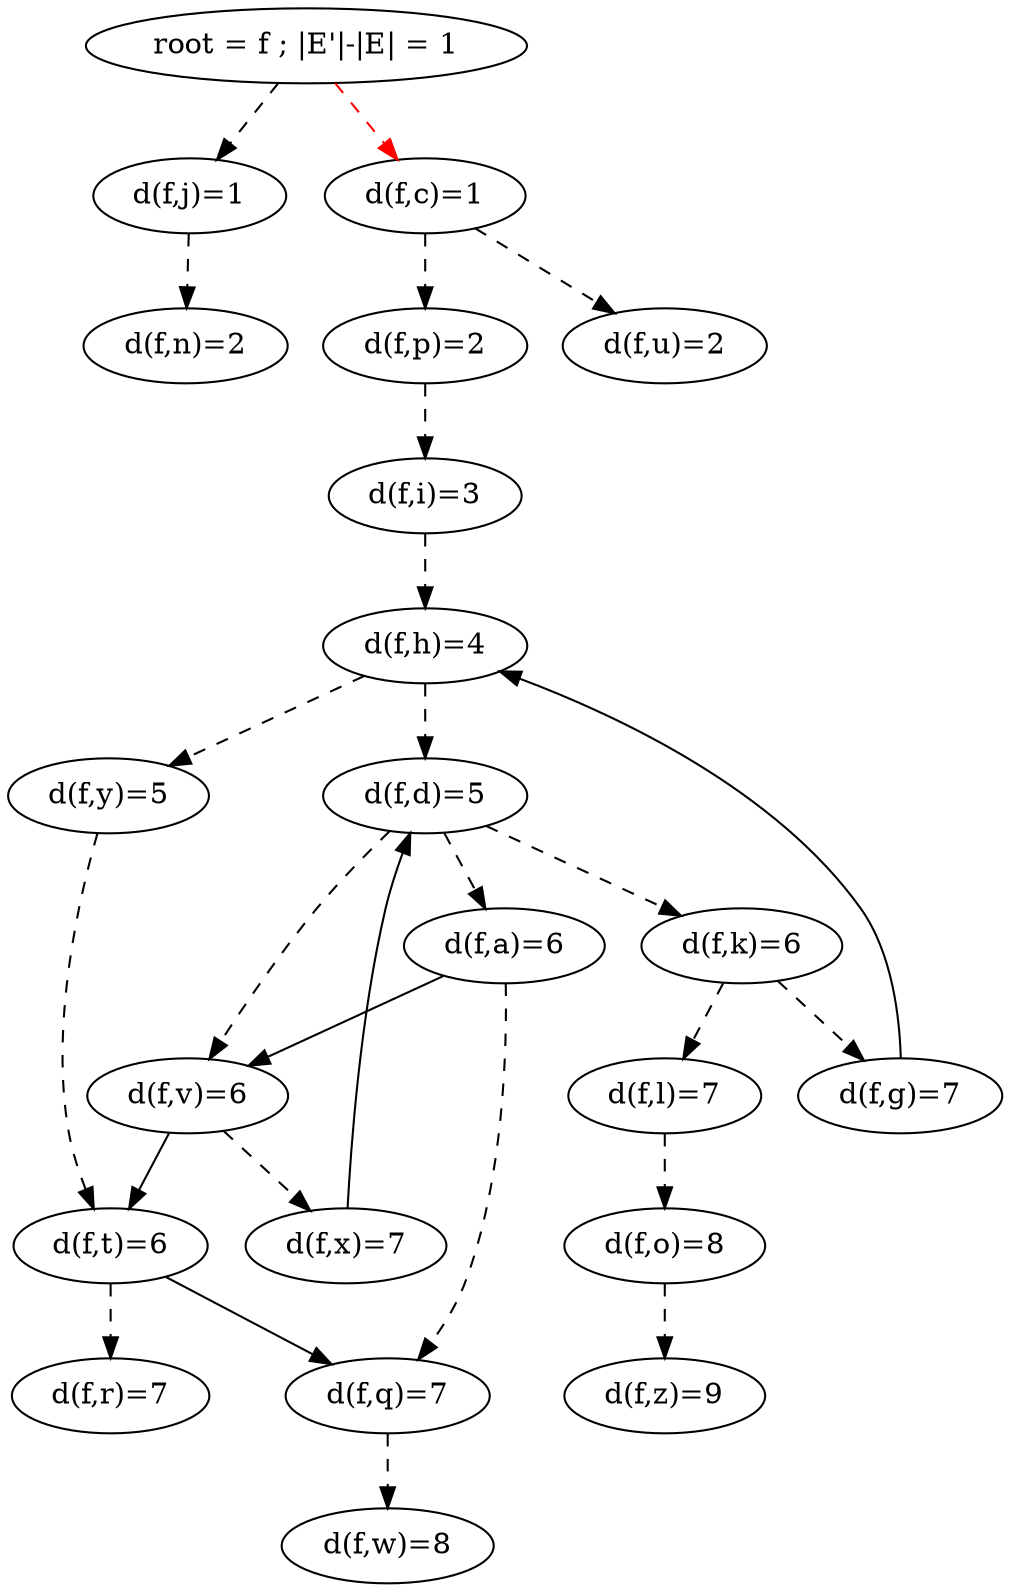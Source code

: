 digraph grafo_output { f [label="root = f ; |E'|-|E| = 1"];
f->j [style=dashed];
j [label="d(f,j)=1"]; 
f->c [style=dashed, color=red];
c [label="d(f,c)=1"]; 
j->n [style=dashed];
n [label="d(f,n)=2"]; 
c->u [style=dashed];
u [label="d(f,u)=2"]; 
c->p [style=dashed];
p [label="d(f,p)=2"]; 
p->i [style=dashed];
i [label="d(f,i)=3"]; 
i->h [style=dashed];
h [label="d(f,h)=4"]; 
h->d [style=dashed];
d [label="d(f,d)=5"]; 
h->y [style=dashed];
y [label="d(f,y)=5"]; 
d->v [style=dashed];
v [label="d(f,v)=6"]; 
d->a [style=dashed];
a [label="d(f,a)=6"]; 
d->k [style=dashed];
k [label="d(f,k)=6"]; 
y->t [style=dashed];
t [label="d(f,t)=6"]; 
v->t;
v->x [style=dashed];
x [label="d(f,x)=7"]; 
a->q [style=dashed];
q [label="d(f,q)=7"]; 
a->v;
k->l [style=dashed];
l [label="d(f,l)=7"]; 
k->g [style=dashed];
g [label="d(f,g)=7"]; 
t->q;
t->r [style=dashed];
r [label="d(f,r)=7"]; 
x->d;
q->w [style=dashed];
w [label="d(f,w)=8"]; 
l->o [style=dashed];
o [label="d(f,o)=8"]; 
g->h;
o->z [style=dashed];
z [label="d(f,z)=9"]; 
 }
